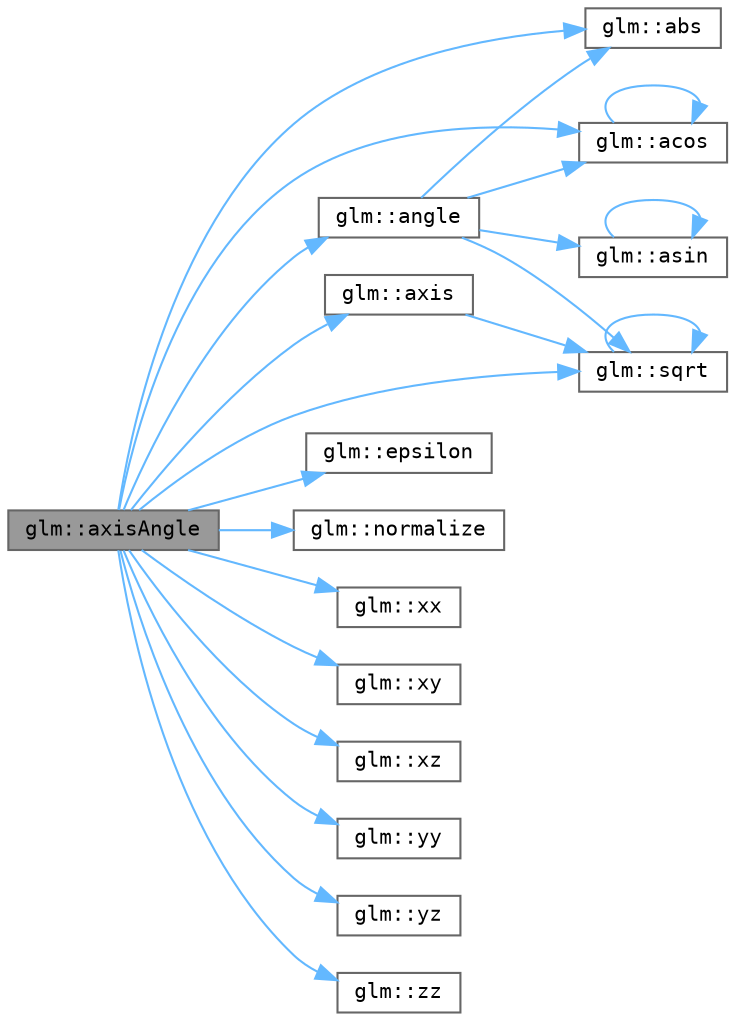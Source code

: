digraph "glm::axisAngle"
{
 // LATEX_PDF_SIZE
  bgcolor="transparent";
  edge [fontname=Terminal,fontsize=10,labelfontname=Helvetica,labelfontsize=10];
  node [fontname=Terminal,fontsize=10,shape=box,height=0.2,width=0.4];
  rankdir="LR";
  Node1 [label="glm::axisAngle",height=0.2,width=0.4,color="gray40", fillcolor="grey60", style="filled", fontcolor="black",tooltip=" "];
  Node1 -> Node2 [color="steelblue1",style="solid"];
  Node2 [label="glm::abs",height=0.2,width=0.4,color="grey40", fillcolor="white", style="filled",URL="$group__core__func__common.html#ga439e60a72eadecfeda2df5449c613a64",tooltip=" "];
  Node1 -> Node3 [color="steelblue1",style="solid"];
  Node3 [label="glm::acos",height=0.2,width=0.4,color="grey40", fillcolor="white", style="filled",URL="$group__core__func__trigonometric.html#gaf621a212fa21c1009344895a52e9c82c",tooltip=" "];
  Node3 -> Node3 [color="steelblue1",style="solid"];
  Node1 -> Node4 [color="steelblue1",style="solid"];
  Node4 [label="glm::angle",height=0.2,width=0.4,color="grey40", fillcolor="white", style="filled",URL="$group__ext__quaternion__trigonometric.html#ga8aa248b31d5ade470c87304df5eb7bd8",tooltip=" "];
  Node4 -> Node2 [color="steelblue1",style="solid"];
  Node4 -> Node3 [color="steelblue1",style="solid"];
  Node4 -> Node5 [color="steelblue1",style="solid"];
  Node5 [label="glm::asin",height=0.2,width=0.4,color="grey40", fillcolor="white", style="filled",URL="$group__core__func__trigonometric.html#gad3628b879437a75d1941f965b2893db7",tooltip=" "];
  Node5 -> Node5 [color="steelblue1",style="solid"];
  Node4 -> Node6 [color="steelblue1",style="solid"];
  Node6 [label="glm::sqrt",height=0.2,width=0.4,color="grey40", fillcolor="white", style="filled",URL="$group__core__func__exponential.html#ga1f904e09827e939a56e4158f45ca8ede",tooltip=" "];
  Node6 -> Node6 [color="steelblue1",style="solid"];
  Node1 -> Node7 [color="steelblue1",style="solid"];
  Node7 [label="glm::axis",height=0.2,width=0.4,color="grey40", fillcolor="white", style="filled",URL="$group__ext__quaternion__trigonometric.html#gac2b65b953ea72827e172fc39035964a7",tooltip=" "];
  Node7 -> Node6 [color="steelblue1",style="solid"];
  Node1 -> Node8 [color="steelblue1",style="solid"];
  Node8 [label="glm::epsilon",height=0.2,width=0.4,color="grey40", fillcolor="white", style="filled",URL="$group__ext__scalar__constants.html#ga2a1e57fc5592b69cfae84174cbfc9429",tooltip="Return the epsilon constant for floating point types."];
  Node1 -> Node9 [color="steelblue1",style="solid"];
  Node9 [label="glm::normalize",height=0.2,width=0.4,color="grey40", fillcolor="white", style="filled",URL="$group__core__func__geometric.html#ga5c6c1379961d4589035a390856f2d66c",tooltip=" "];
  Node1 -> Node6 [color="steelblue1",style="solid"];
  Node1 -> Node10 [color="steelblue1",style="solid"];
  Node10 [label="glm::xx",height=0.2,width=0.4,color="grey40", fillcolor="white", style="filled",URL="$group__gtx__vec__swizzle.html#gaf763ba60395bc895f1896d3c484f13c1",tooltip=" "];
  Node1 -> Node11 [color="steelblue1",style="solid"];
  Node11 [label="glm::xy",height=0.2,width=0.4,color="grey40", fillcolor="white", style="filled",URL="$group__gtx__vec__swizzle.html#ga20eb9ba341770f991e17b0c7b4e8c182",tooltip=" "];
  Node1 -> Node12 [color="steelblue1",style="solid"];
  Node12 [label="glm::xz",height=0.2,width=0.4,color="grey40", fillcolor="white", style="filled",URL="$group__gtx__vec__swizzle.html#ga94eea03212ac4d29508f34ba453f4660",tooltip=" "];
  Node1 -> Node13 [color="steelblue1",style="solid"];
  Node13 [label="glm::yy",height=0.2,width=0.4,color="grey40", fillcolor="white", style="filled",URL="$group__gtx__vec__swizzle.html#ga0a6bbdefa2bf71bace3c8c2262a13bfe",tooltip=" "];
  Node1 -> Node14 [color="steelblue1",style="solid"];
  Node14 [label="glm::yz",height=0.2,width=0.4,color="grey40", fillcolor="white", style="filled",URL="$group__gtx__vec__swizzle.html#gaa14e7bc6252afd7cff43001facec9fc6",tooltip=" "];
  Node1 -> Node15 [color="steelblue1",style="solid"];
  Node15 [label="glm::zz",height=0.2,width=0.4,color="grey40", fillcolor="white", style="filled",URL="$group__gtx__vec__swizzle.html#ga9b1fa9c647f6533a25b1a2c90b6ef212",tooltip=" "];
}
